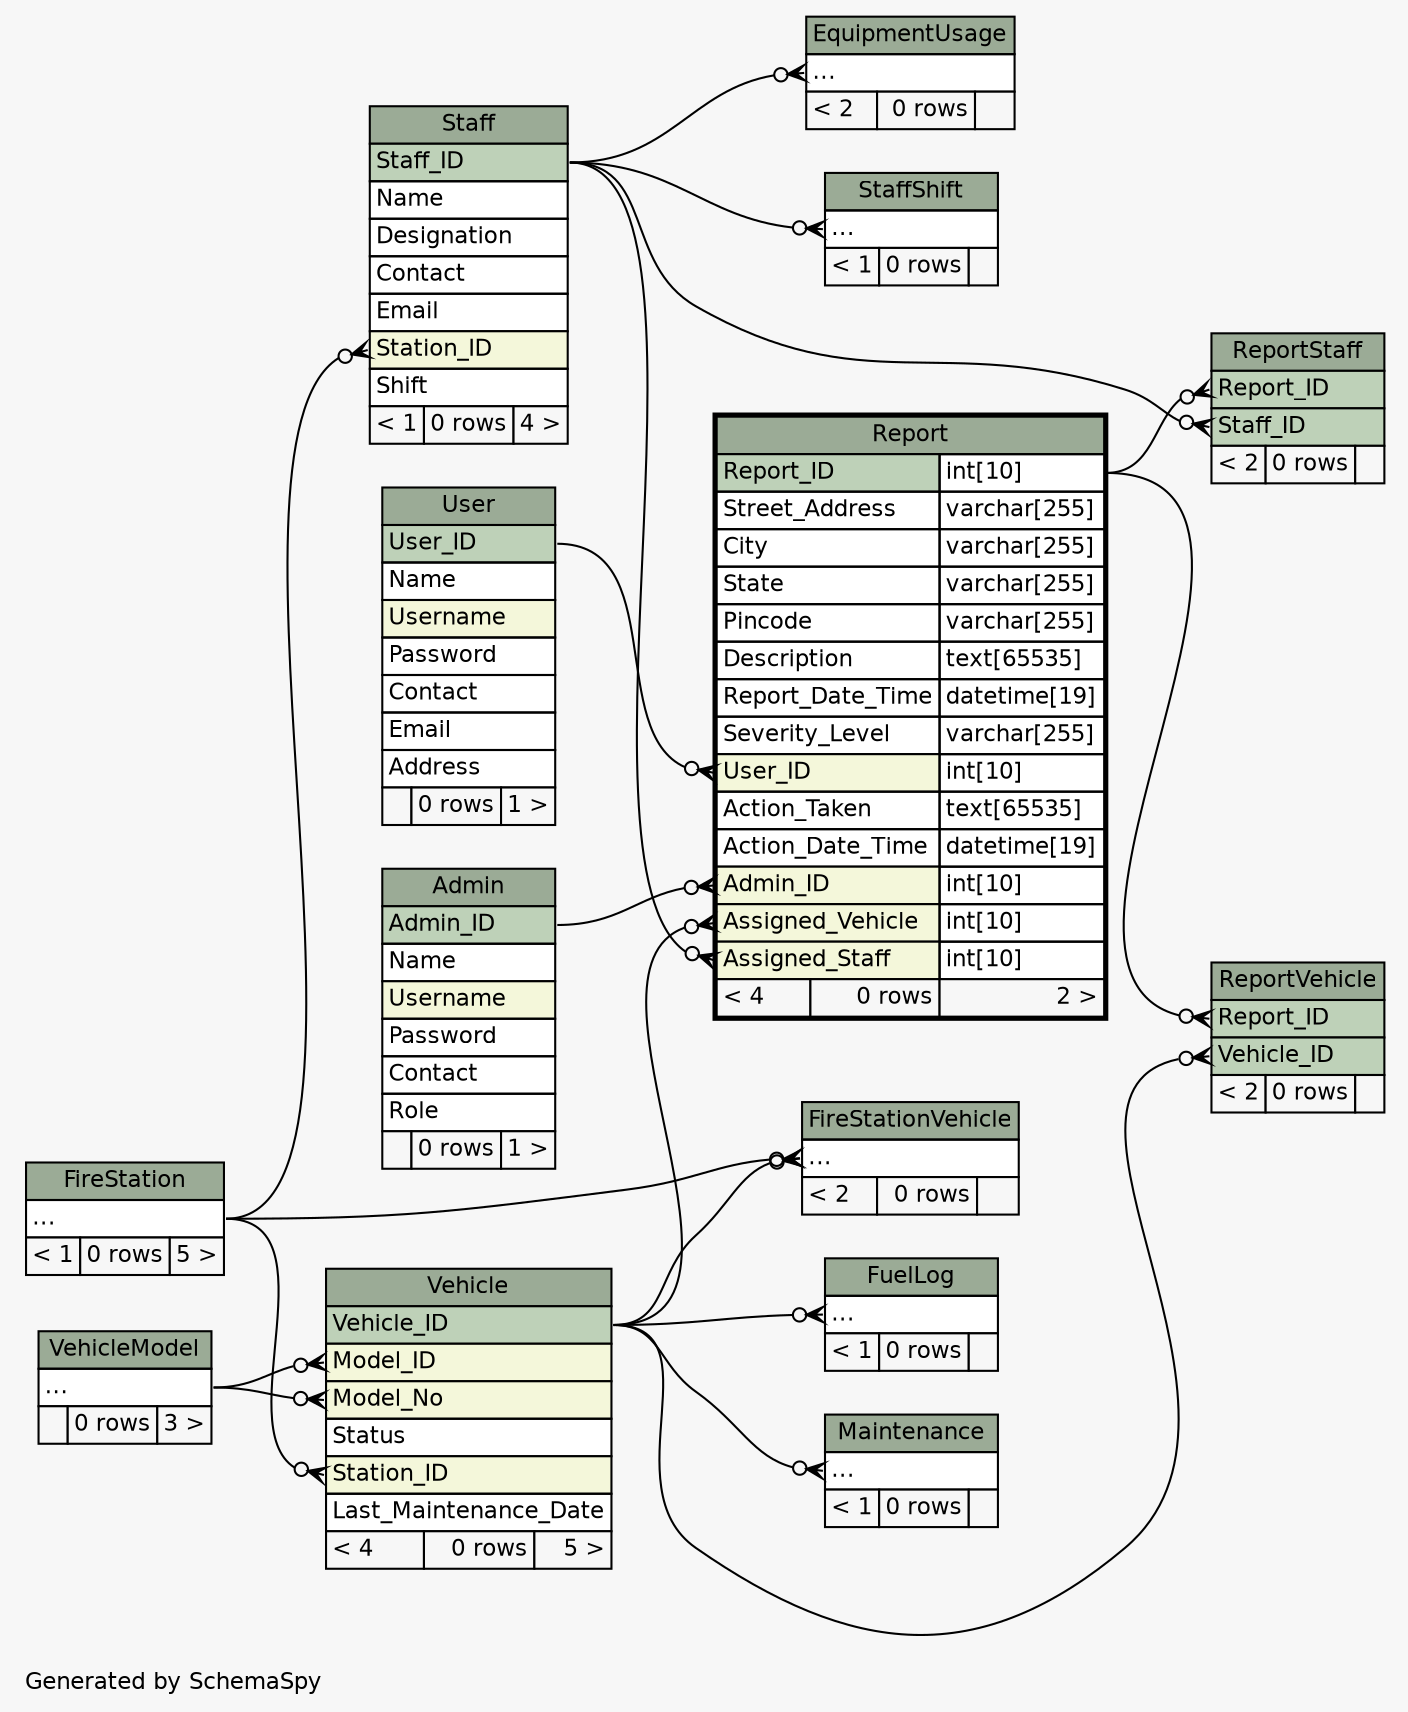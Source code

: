 // dot 12.1.0 on Linux 6.13.8-200.fc41.x86_64
// SchemaSpy rev 590
digraph "twoDegreesRelationshipsDiagram" {
  graph [
    rankdir="RL"
    bgcolor="#f7f7f7"
    label="\nGenerated by SchemaSpy"
    labeljust="l"
    nodesep="0.18"
    ranksep="0.46"
    fontname="Helvetica"
    fontsize="11"
  ];
  node [
    fontname="Helvetica"
    fontsize="11"
    shape="plaintext"
  ];
  edge [
    arrowsize="0.8"
  ];
  "EquipmentUsage":"elipses":w -> "Staff":"Staff_ID":e [arrowhead=none dir=back arrowtail=crowodot];
  "FireStationVehicle":"elipses":w -> "FireStation":"elipses":e [arrowhead=none dir=back arrowtail=crowodot];
  "FireStationVehicle":"elipses":w -> "Vehicle":"Vehicle_ID":e [arrowhead=none dir=back arrowtail=crowodot];
  "FuelLog":"elipses":w -> "Vehicle":"Vehicle_ID":e [arrowhead=none dir=back arrowtail=crowodot];
  "Maintenance":"elipses":w -> "Vehicle":"Vehicle_ID":e [arrowhead=none dir=back arrowtail=crowodot];
  "Report":"Admin_ID":w -> "Admin":"Admin_ID":e [arrowhead=none dir=back arrowtail=crowodot];
  "Report":"Assigned_Staff":w -> "Staff":"Staff_ID":e [arrowhead=none dir=back arrowtail=crowodot];
  "Report":"Assigned_Vehicle":w -> "Vehicle":"Vehicle_ID":e [arrowhead=none dir=back arrowtail=crowodot];
  "Report":"User_ID":w -> "User":"User_ID":e [arrowhead=none dir=back arrowtail=crowodot];
  "ReportStaff":"Report_ID":w -> "Report":"Report_ID.type":e [arrowhead=none dir=back arrowtail=crowodot];
  "ReportStaff":"Staff_ID":w -> "Staff":"Staff_ID":e [arrowhead=none dir=back arrowtail=crowodot];
  "ReportVehicle":"Report_ID":w -> "Report":"Report_ID.type":e [arrowhead=none dir=back arrowtail=crowodot];
  "ReportVehicle":"Vehicle_ID":w -> "Vehicle":"Vehicle_ID":e [arrowhead=none dir=back arrowtail=crowodot];
  "Staff":"Station_ID":w -> "FireStation":"elipses":e [arrowhead=none dir=back arrowtail=crowodot];
  "StaffShift":"elipses":w -> "Staff":"Staff_ID":e [arrowhead=none dir=back arrowtail=crowodot];
  "Vehicle":"Model_ID":w -> "VehicleModel":"elipses":e [arrowhead=none dir=back arrowtail=crowodot];
  "Vehicle":"Model_No":w -> "VehicleModel":"elipses":e [arrowhead=none dir=back arrowtail=crowodot];
  "Vehicle":"Station_ID":w -> "FireStation":"elipses":e [arrowhead=none dir=back arrowtail=crowodot];
  "Admin" [
    label=<
    <TABLE BORDER="0" CELLBORDER="1" CELLSPACING="0" BGCOLOR="#ffffff">
      <TR><TD COLSPAN="3" BGCOLOR="#9bab96" ALIGN="CENTER">Admin</TD></TR>
      <TR><TD PORT="Admin_ID" COLSPAN="3" BGCOLOR="#bed1b8" ALIGN="LEFT">Admin_ID</TD></TR>
      <TR><TD PORT="Name" COLSPAN="3" ALIGN="LEFT">Name</TD></TR>
      <TR><TD PORT="Username" COLSPAN="3" BGCOLOR="#f4f7da" ALIGN="LEFT">Username</TD></TR>
      <TR><TD PORT="Password" COLSPAN="3" ALIGN="LEFT">Password</TD></TR>
      <TR><TD PORT="Contact" COLSPAN="3" ALIGN="LEFT">Contact</TD></TR>
      <TR><TD PORT="Role" COLSPAN="3" ALIGN="LEFT">Role</TD></TR>
      <TR><TD ALIGN="LEFT" BGCOLOR="#f7f7f7">  </TD><TD ALIGN="RIGHT" BGCOLOR="#f7f7f7">0 rows</TD><TD ALIGN="RIGHT" BGCOLOR="#f7f7f7">1 &gt;</TD></TR>
    </TABLE>>
    URL="Admin.html"
    tooltip="Admin"
  ];
  "EquipmentUsage" [
    label=<
    <TABLE BORDER="0" CELLBORDER="1" CELLSPACING="0" BGCOLOR="#ffffff">
      <TR><TD COLSPAN="3" BGCOLOR="#9bab96" ALIGN="CENTER">EquipmentUsage</TD></TR>
      <TR><TD PORT="elipses" COLSPAN="3" ALIGN="LEFT">...</TD></TR>
      <TR><TD ALIGN="LEFT" BGCOLOR="#f7f7f7">&lt; 2</TD><TD ALIGN="RIGHT" BGCOLOR="#f7f7f7">0 rows</TD><TD ALIGN="RIGHT" BGCOLOR="#f7f7f7">  </TD></TR>
    </TABLE>>
    URL="EquipmentUsage.html"
    tooltip="EquipmentUsage"
  ];
  "FireStation" [
    label=<
    <TABLE BORDER="0" CELLBORDER="1" CELLSPACING="0" BGCOLOR="#ffffff">
      <TR><TD COLSPAN="3" BGCOLOR="#9bab96" ALIGN="CENTER">FireStation</TD></TR>
      <TR><TD PORT="elipses" COLSPAN="3" ALIGN="LEFT">...</TD></TR>
      <TR><TD ALIGN="LEFT" BGCOLOR="#f7f7f7">&lt; 1</TD><TD ALIGN="RIGHT" BGCOLOR="#f7f7f7">0 rows</TD><TD ALIGN="RIGHT" BGCOLOR="#f7f7f7">5 &gt;</TD></TR>
    </TABLE>>
    URL="FireStation.html"
    tooltip="FireStation"
  ];
  "FireStationVehicle" [
    label=<
    <TABLE BORDER="0" CELLBORDER="1" CELLSPACING="0" BGCOLOR="#ffffff">
      <TR><TD COLSPAN="3" BGCOLOR="#9bab96" ALIGN="CENTER">FireStationVehicle</TD></TR>
      <TR><TD PORT="elipses" COLSPAN="3" ALIGN="LEFT">...</TD></TR>
      <TR><TD ALIGN="LEFT" BGCOLOR="#f7f7f7">&lt; 2</TD><TD ALIGN="RIGHT" BGCOLOR="#f7f7f7">0 rows</TD><TD ALIGN="RIGHT" BGCOLOR="#f7f7f7">  </TD></TR>
    </TABLE>>
    URL="FireStationVehicle.html"
    tooltip="FireStationVehicle"
  ];
  "FuelLog" [
    label=<
    <TABLE BORDER="0" CELLBORDER="1" CELLSPACING="0" BGCOLOR="#ffffff">
      <TR><TD COLSPAN="3" BGCOLOR="#9bab96" ALIGN="CENTER">FuelLog</TD></TR>
      <TR><TD PORT="elipses" COLSPAN="3" ALIGN="LEFT">...</TD></TR>
      <TR><TD ALIGN="LEFT" BGCOLOR="#f7f7f7">&lt; 1</TD><TD ALIGN="RIGHT" BGCOLOR="#f7f7f7">0 rows</TD><TD ALIGN="RIGHT" BGCOLOR="#f7f7f7">  </TD></TR>
    </TABLE>>
    URL="FuelLog.html"
    tooltip="FuelLog"
  ];
  "Maintenance" [
    label=<
    <TABLE BORDER="0" CELLBORDER="1" CELLSPACING="0" BGCOLOR="#ffffff">
      <TR><TD COLSPAN="3" BGCOLOR="#9bab96" ALIGN="CENTER">Maintenance</TD></TR>
      <TR><TD PORT="elipses" COLSPAN="3" ALIGN="LEFT">...</TD></TR>
      <TR><TD ALIGN="LEFT" BGCOLOR="#f7f7f7">&lt; 1</TD><TD ALIGN="RIGHT" BGCOLOR="#f7f7f7">0 rows</TD><TD ALIGN="RIGHT" BGCOLOR="#f7f7f7">  </TD></TR>
    </TABLE>>
    URL="Maintenance.html"
    tooltip="Maintenance"
  ];
  "Report" [
    label=<
    <TABLE BORDER="2" CELLBORDER="1" CELLSPACING="0" BGCOLOR="#ffffff">
      <TR><TD COLSPAN="3" BGCOLOR="#9bab96" ALIGN="CENTER">Report</TD></TR>
      <TR><TD PORT="Report_ID" COLSPAN="2" BGCOLOR="#bed1b8" ALIGN="LEFT">Report_ID</TD><TD PORT="Report_ID.type" ALIGN="LEFT">int[10]</TD></TR>
      <TR><TD PORT="Street_Address" COLSPAN="2" ALIGN="LEFT">Street_Address</TD><TD PORT="Street_Address.type" ALIGN="LEFT">varchar[255]</TD></TR>
      <TR><TD PORT="City" COLSPAN="2" ALIGN="LEFT">City</TD><TD PORT="City.type" ALIGN="LEFT">varchar[255]</TD></TR>
      <TR><TD PORT="State" COLSPAN="2" ALIGN="LEFT">State</TD><TD PORT="State.type" ALIGN="LEFT">varchar[255]</TD></TR>
      <TR><TD PORT="Pincode" COLSPAN="2" ALIGN="LEFT">Pincode</TD><TD PORT="Pincode.type" ALIGN="LEFT">varchar[255]</TD></TR>
      <TR><TD PORT="Description" COLSPAN="2" ALIGN="LEFT">Description</TD><TD PORT="Description.type" ALIGN="LEFT">text[65535]</TD></TR>
      <TR><TD PORT="Report_Date_Time" COLSPAN="2" ALIGN="LEFT">Report_Date_Time</TD><TD PORT="Report_Date_Time.type" ALIGN="LEFT">datetime[19]</TD></TR>
      <TR><TD PORT="Severity_Level" COLSPAN="2" ALIGN="LEFT">Severity_Level</TD><TD PORT="Severity_Level.type" ALIGN="LEFT">varchar[255]</TD></TR>
      <TR><TD PORT="User_ID" COLSPAN="2" BGCOLOR="#f4f7da" ALIGN="LEFT">User_ID</TD><TD PORT="User_ID.type" ALIGN="LEFT">int[10]</TD></TR>
      <TR><TD PORT="Action_Taken" COLSPAN="2" ALIGN="LEFT">Action_Taken</TD><TD PORT="Action_Taken.type" ALIGN="LEFT">text[65535]</TD></TR>
      <TR><TD PORT="Action_Date_Time" COLSPAN="2" ALIGN="LEFT">Action_Date_Time</TD><TD PORT="Action_Date_Time.type" ALIGN="LEFT">datetime[19]</TD></TR>
      <TR><TD PORT="Admin_ID" COLSPAN="2" BGCOLOR="#f4f7da" ALIGN="LEFT">Admin_ID</TD><TD PORT="Admin_ID.type" ALIGN="LEFT">int[10]</TD></TR>
      <TR><TD PORT="Assigned_Vehicle" COLSPAN="2" BGCOLOR="#f4f7da" ALIGN="LEFT">Assigned_Vehicle</TD><TD PORT="Assigned_Vehicle.type" ALIGN="LEFT">int[10]</TD></TR>
      <TR><TD PORT="Assigned_Staff" COLSPAN="2" BGCOLOR="#f4f7da" ALIGN="LEFT">Assigned_Staff</TD><TD PORT="Assigned_Staff.type" ALIGN="LEFT">int[10]</TD></TR>
      <TR><TD ALIGN="LEFT" BGCOLOR="#f7f7f7">&lt; 4</TD><TD ALIGN="RIGHT" BGCOLOR="#f7f7f7">0 rows</TD><TD ALIGN="RIGHT" BGCOLOR="#f7f7f7">2 &gt;</TD></TR>
    </TABLE>>
    URL="Report.html"
    tooltip="Report"
  ];
  "ReportStaff" [
    label=<
    <TABLE BORDER="0" CELLBORDER="1" CELLSPACING="0" BGCOLOR="#ffffff">
      <TR><TD COLSPAN="3" BGCOLOR="#9bab96" ALIGN="CENTER">ReportStaff</TD></TR>
      <TR><TD PORT="Report_ID" COLSPAN="3" BGCOLOR="#bed1b8" ALIGN="LEFT">Report_ID</TD></TR>
      <TR><TD PORT="Staff_ID" COLSPAN="3" BGCOLOR="#bed1b8" ALIGN="LEFT">Staff_ID</TD></TR>
      <TR><TD ALIGN="LEFT" BGCOLOR="#f7f7f7">&lt; 2</TD><TD ALIGN="RIGHT" BGCOLOR="#f7f7f7">0 rows</TD><TD ALIGN="RIGHT" BGCOLOR="#f7f7f7">  </TD></TR>
    </TABLE>>
    URL="ReportStaff.html"
    tooltip="ReportStaff"
  ];
  "ReportVehicle" [
    label=<
    <TABLE BORDER="0" CELLBORDER="1" CELLSPACING="0" BGCOLOR="#ffffff">
      <TR><TD COLSPAN="3" BGCOLOR="#9bab96" ALIGN="CENTER">ReportVehicle</TD></TR>
      <TR><TD PORT="Report_ID" COLSPAN="3" BGCOLOR="#bed1b8" ALIGN="LEFT">Report_ID</TD></TR>
      <TR><TD PORT="Vehicle_ID" COLSPAN="3" BGCOLOR="#bed1b8" ALIGN="LEFT">Vehicle_ID</TD></TR>
      <TR><TD ALIGN="LEFT" BGCOLOR="#f7f7f7">&lt; 2</TD><TD ALIGN="RIGHT" BGCOLOR="#f7f7f7">0 rows</TD><TD ALIGN="RIGHT" BGCOLOR="#f7f7f7">  </TD></TR>
    </TABLE>>
    URL="ReportVehicle.html"
    tooltip="ReportVehicle"
  ];
  "Staff" [
    label=<
    <TABLE BORDER="0" CELLBORDER="1" CELLSPACING="0" BGCOLOR="#ffffff">
      <TR><TD COLSPAN="3" BGCOLOR="#9bab96" ALIGN="CENTER">Staff</TD></TR>
      <TR><TD PORT="Staff_ID" COLSPAN="3" BGCOLOR="#bed1b8" ALIGN="LEFT">Staff_ID</TD></TR>
      <TR><TD PORT="Name" COLSPAN="3" ALIGN="LEFT">Name</TD></TR>
      <TR><TD PORT="Designation" COLSPAN="3" ALIGN="LEFT">Designation</TD></TR>
      <TR><TD PORT="Contact" COLSPAN="3" ALIGN="LEFT">Contact</TD></TR>
      <TR><TD PORT="Email" COLSPAN="3" ALIGN="LEFT">Email</TD></TR>
      <TR><TD PORT="Station_ID" COLSPAN="3" BGCOLOR="#f4f7da" ALIGN="LEFT">Station_ID</TD></TR>
      <TR><TD PORT="Shift" COLSPAN="3" ALIGN="LEFT">Shift</TD></TR>
      <TR><TD ALIGN="LEFT" BGCOLOR="#f7f7f7">&lt; 1</TD><TD ALIGN="RIGHT" BGCOLOR="#f7f7f7">0 rows</TD><TD ALIGN="RIGHT" BGCOLOR="#f7f7f7">4 &gt;</TD></TR>
    </TABLE>>
    URL="Staff.html"
    tooltip="Staff"
  ];
  "StaffShift" [
    label=<
    <TABLE BORDER="0" CELLBORDER="1" CELLSPACING="0" BGCOLOR="#ffffff">
      <TR><TD COLSPAN="3" BGCOLOR="#9bab96" ALIGN="CENTER">StaffShift</TD></TR>
      <TR><TD PORT="elipses" COLSPAN="3" ALIGN="LEFT">...</TD></TR>
      <TR><TD ALIGN="LEFT" BGCOLOR="#f7f7f7">&lt; 1</TD><TD ALIGN="RIGHT" BGCOLOR="#f7f7f7">0 rows</TD><TD ALIGN="RIGHT" BGCOLOR="#f7f7f7">  </TD></TR>
    </TABLE>>
    URL="StaffShift.html"
    tooltip="StaffShift"
  ];
  "User" [
    label=<
    <TABLE BORDER="0" CELLBORDER="1" CELLSPACING="0" BGCOLOR="#ffffff">
      <TR><TD COLSPAN="3" BGCOLOR="#9bab96" ALIGN="CENTER">User</TD></TR>
      <TR><TD PORT="User_ID" COLSPAN="3" BGCOLOR="#bed1b8" ALIGN="LEFT">User_ID</TD></TR>
      <TR><TD PORT="Name" COLSPAN="3" ALIGN="LEFT">Name</TD></TR>
      <TR><TD PORT="Username" COLSPAN="3" BGCOLOR="#f4f7da" ALIGN="LEFT">Username</TD></TR>
      <TR><TD PORT="Password" COLSPAN="3" ALIGN="LEFT">Password</TD></TR>
      <TR><TD PORT="Contact" COLSPAN="3" ALIGN="LEFT">Contact</TD></TR>
      <TR><TD PORT="Email" COLSPAN="3" ALIGN="LEFT">Email</TD></TR>
      <TR><TD PORT="Address" COLSPAN="3" ALIGN="LEFT">Address</TD></TR>
      <TR><TD ALIGN="LEFT" BGCOLOR="#f7f7f7">  </TD><TD ALIGN="RIGHT" BGCOLOR="#f7f7f7">0 rows</TD><TD ALIGN="RIGHT" BGCOLOR="#f7f7f7">1 &gt;</TD></TR>
    </TABLE>>
    URL="User.html"
    tooltip="User"
  ];
  "Vehicle" [
    label=<
    <TABLE BORDER="0" CELLBORDER="1" CELLSPACING="0" BGCOLOR="#ffffff">
      <TR><TD COLSPAN="3" BGCOLOR="#9bab96" ALIGN="CENTER">Vehicle</TD></TR>
      <TR><TD PORT="Vehicle_ID" COLSPAN="3" BGCOLOR="#bed1b8" ALIGN="LEFT">Vehicle_ID</TD></TR>
      <TR><TD PORT="Model_ID" COLSPAN="3" BGCOLOR="#f4f7da" ALIGN="LEFT">Model_ID</TD></TR>
      <TR><TD PORT="Model_No" COLSPAN="3" BGCOLOR="#f4f7da" ALIGN="LEFT">Model_No</TD></TR>
      <TR><TD PORT="Status" COLSPAN="3" ALIGN="LEFT">Status</TD></TR>
      <TR><TD PORT="Station_ID" COLSPAN="3" BGCOLOR="#f4f7da" ALIGN="LEFT">Station_ID</TD></TR>
      <TR><TD PORT="Last_Maintenance_Date" COLSPAN="3" ALIGN="LEFT">Last_Maintenance_Date</TD></TR>
      <TR><TD ALIGN="LEFT" BGCOLOR="#f7f7f7">&lt; 4</TD><TD ALIGN="RIGHT" BGCOLOR="#f7f7f7">0 rows</TD><TD ALIGN="RIGHT" BGCOLOR="#f7f7f7">5 &gt;</TD></TR>
    </TABLE>>
    URL="Vehicle.html"
    tooltip="Vehicle"
  ];
  "VehicleModel" [
    label=<
    <TABLE BORDER="0" CELLBORDER="1" CELLSPACING="0" BGCOLOR="#ffffff">
      <TR><TD COLSPAN="3" BGCOLOR="#9bab96" ALIGN="CENTER">VehicleModel</TD></TR>
      <TR><TD PORT="elipses" COLSPAN="3" ALIGN="LEFT">...</TD></TR>
      <TR><TD ALIGN="LEFT" BGCOLOR="#f7f7f7">  </TD><TD ALIGN="RIGHT" BGCOLOR="#f7f7f7">0 rows</TD><TD ALIGN="RIGHT" BGCOLOR="#f7f7f7">3 &gt;</TD></TR>
    </TABLE>>
    URL="VehicleModel.html"
    tooltip="VehicleModel"
  ];
}

